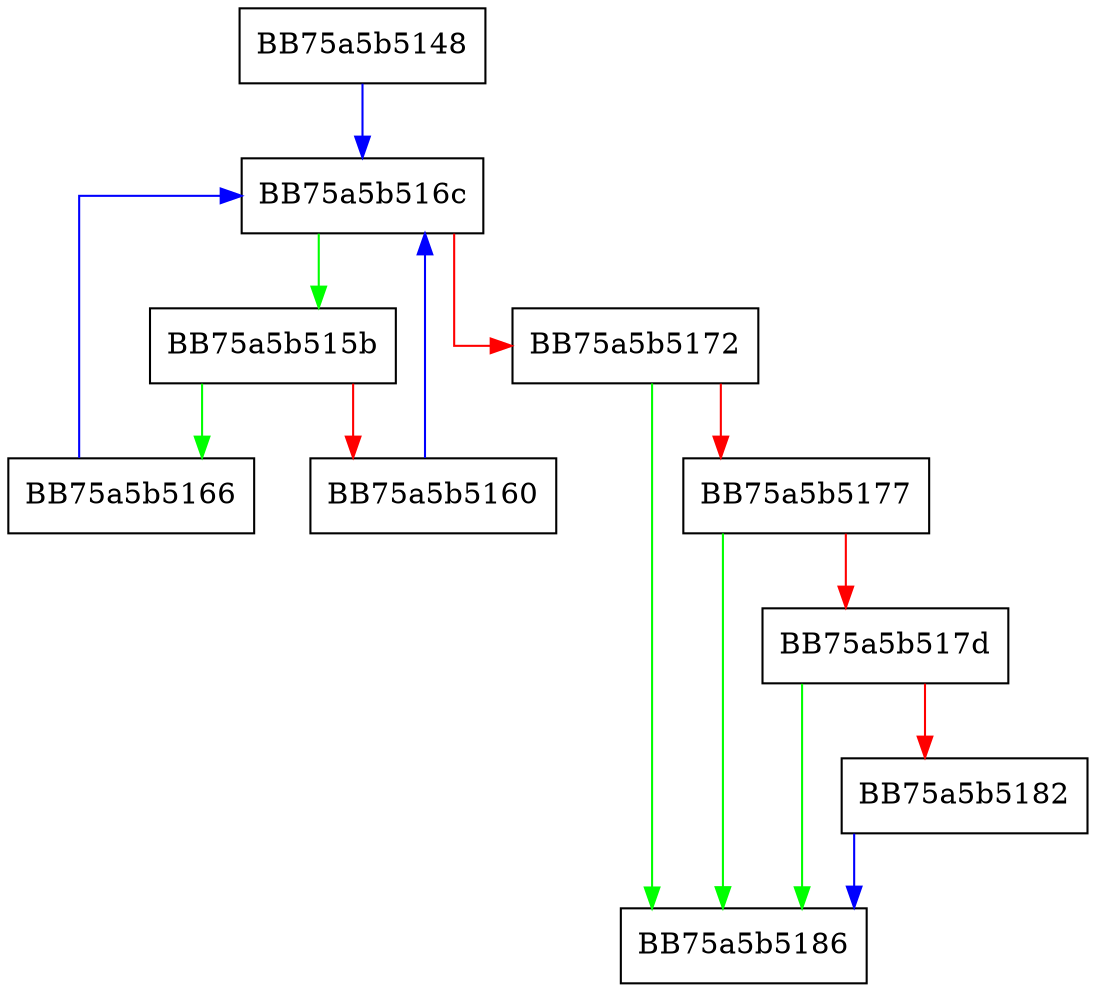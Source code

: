 digraph get_type_info {
  node [shape="box"];
  graph [splines=ortho];
  BB75a5b5148 -> BB75a5b516c [color="blue"];
  BB75a5b515b -> BB75a5b5166 [color="green"];
  BB75a5b515b -> BB75a5b5160 [color="red"];
  BB75a5b5160 -> BB75a5b516c [color="blue"];
  BB75a5b5166 -> BB75a5b516c [color="blue"];
  BB75a5b516c -> BB75a5b515b [color="green"];
  BB75a5b516c -> BB75a5b5172 [color="red"];
  BB75a5b5172 -> BB75a5b5186 [color="green"];
  BB75a5b5172 -> BB75a5b5177 [color="red"];
  BB75a5b5177 -> BB75a5b5186 [color="green"];
  BB75a5b5177 -> BB75a5b517d [color="red"];
  BB75a5b517d -> BB75a5b5186 [color="green"];
  BB75a5b517d -> BB75a5b5182 [color="red"];
  BB75a5b5182 -> BB75a5b5186 [color="blue"];
}